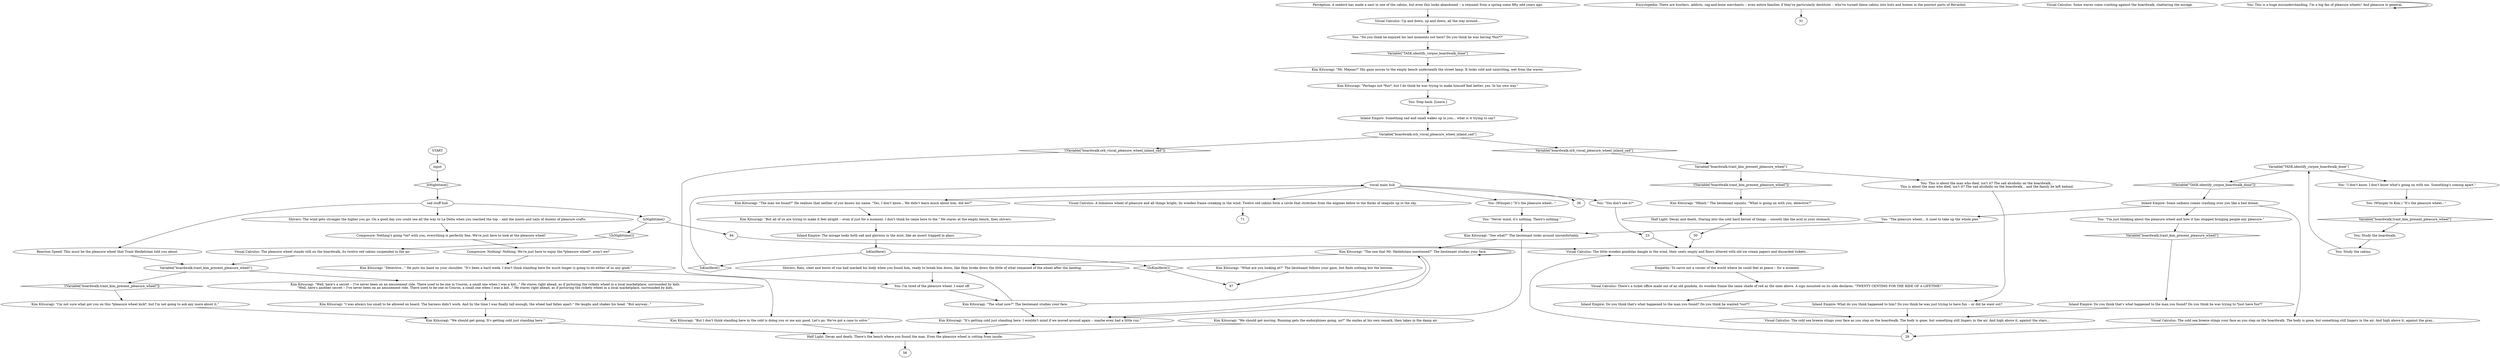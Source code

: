 # Helen - EasterEggs / Pleasure Wheel / Flow – BOARDWALK ORB / viscal pleasure wheel
# Pleasure Wheel viscal on the boardwalk
# ==================================================
digraph G {
	  0 [label="START"];
	  1 [label="input"];
	  2 [label="IsKimHere()"];
	  3 [label="IsKimHere()", shape=diamond];
	  4 [label="!(IsKimHere())", shape=diamond];
	  5 [label="Kim Kitsuragi: \"I'm not sure what got you on this *pleasure wheel kick*, but I'm not going to ask any more about it.\""];
	  6 [label="Variable[\"boardwalk.orb_viscal_pleasure_wheel_inland_sad\"]"];
	  7 [label="Variable[\"boardwalk.orb_viscal_pleasure_wheel_inland_sad\"]", shape=diamond];
	  8 [label="!(Variable[\"boardwalk.orb_viscal_pleasure_wheel_inland_sad\"])", shape=diamond];
	  9 [label="Inland Empire: What do you think happened to him? Do you think he was just trying to have fun -- or did he want out?"];
	  10 [label="Kim Kitsuragi: \"I was always too small to be allowed on board. The harness didn't work. And by the time I was finally tall enough, the wheel had fallen apart.\" He laughs and shakes his head. \"But anyway...\""];
	  11 [label="Half Light: Decay and death. Staring into the cold hard kernel of things -- smooth like the acid in your stomach."];
	  12 [label="Kim Kitsuragi: \"Perhaps not *fun*, but I do think he was trying to make himself feel better, yes. In his own way.\""];
	  13 [label="You: (Whisper.) \"It's the pleasure wheel...\""];
	  14 [label="Kim Kitsuragi: \"But all of us are trying to make it feel alright -- even if just for a moment. I don't think he came here to die.\" He stares at the empty bench, then shivers."];
	  15 [label="Kim Kitsuragi: \"Mr. Méjean?\" His gaze moves to the empty bench underneath the street lamp. It looks cold and uninviting, wet from the waves."];
	  16 [label="Kim Kitsuragi: \"We should get going. It's getting cold just standing here.\""];
	  17 [label="You: \"I'm just thinking about the pleasure wheel and how it has stopped bringing people any pleasure.\""];
	  18 [label="Encyclopedia: There are hustlers, addicts, rag-and-bone merchants -- even entire families if they're particularly destitute -- who've turned these cabins into huts and homes in the poorest parts of Revachol."];
	  19 [label="Inland Empire: Do you think that's what happened to the man you found? Do you think he wanted *out*?"];
	  20 [label="Kim Kitsuragi: \"The what now?\" The lieutenant studies your face."];
	  21 [label="Kim Kitsuragi: \"Mhmh.\" The lieutenant squints. \"What is going on with you, detective?\""];
	  22 [label="Kim Kitsuragi: \"See what?\" The lieutenant looks around uncomfortably."];
	  24 [label="Half Light: Decay and death. There's the bench where you found the man. Even the pleasure wheel is rotting from inside."];
	  25 [label="Kim Kitsuragi: \"Detective...\" He puts his hand on your shoulder. \"It's been a hard week. I don't think standing here for much longer is going to do either of us any good.\""];
	  26 [label="You: (Whisper to Kim.) \"It's the pleasure wheel...\""];
	  27 [label="Visual Calculus: A luminous wheel of pleasure and all things bright, its wooden frame creaking in the wind. Twelve red cabins form a circle that stretches from the engines below to the flocks of seagulls up in the sky."];
	  29 [label="Composure: Nothing's going *on* with you, everything is perfectly fine. We're just here to look at the pleasure wheel!"];
	  32 [label="Kim Kitsuragi: \"We should get moving. Running gets the endorphines going, no?\" He smiles at his own remark, then takes in the damp air."];
	  33 [label="Kim Kitsuragi: \"But I don't think standing here in the cold is doing you or me any good. Let's go. We've got a case to solve.\""];
	  34 [label="Visual Calculus: There's a ticket office made out of an old gondola, its wooden frame the same shade of red as the ones above. A sign mounted on its side declares: \"TWENTY CENTIMS FOR THE RIDE OF A LIFETIME!\""];
	  35 [label="You: Study the cabins."];
	  37 [label="Perception: A seabird has made a nest in one of the cabins, but even this looks abandoned -- a remnant from a spring some fifty odd years ago."];
	  38 [label="Empathy: To carve out a corner of the world where he could feel at peace -- for a moment."];
	  39 [label="You: Step back. [Leave.]"];
	  40 [label="Kim Kitsuragi: \"The man we found?\" He realises that neither of you knows his name. \"Yes, I don't know... We didn't learn much about him, did we?\""];
	  41 [label="Inland Empire: Some sadness comes crashing over you like a bad dream."];
	  42 [label="Composure: Nothing! Nothing. We're just here to enjoy the *pleasure wheel*, aren't we?"];
	  43 [label="Variable[\"boardwalk.trant_kim_present_pleasure_wheel\"]"];
	  44 [label="Variable[\"boardwalk.trant_kim_present_pleasure_wheel\"]", shape=diamond];
	  45 [label="!(Variable[\"boardwalk.trant_kim_present_pleasure_wheel\"])", shape=diamond];
	  46 [label="You: This is about the man who died, isn't it? The sad alcoholic on the boardwalk...\nThis is about the man who died, isn't it? The sad alcoholic on the boardwalk... and the family he left behind."];
	  47 [label="Shivers: The wind gets stronger the higher you go. On a good day you could see all the way to La Delta when you reached the top -- and the masts and sails of dozens of pleasure crafts."];
	  48 [label="Visual Calculus: Up and down, up and down, all the way around..."];
	  49 [label="You: \"Never mind, it's nothing. There's nothing.\""];
	  50 [label="Kim Kitsuragi: \"The one that Mr. Heidelstam mentioned?\" The lieutenant studies your face."];
	  51 [label="You: Study the boardwalk."];
	  52 [label="You: \"You don't see it?\""];
	  53 [label="Shivers: Rain, sleet and bouts of sun had marked his body when you found him, ready to break him down, like they broke down the little of what remained of the wheel after the landing."];
	  54 [label="Visual Calculus: The cold sea breeze stings your face as you step on the boardwalk. The body is gone, but something still lingers in the air. And high above it, against the stars..."];
	  55 [label="sad stuff hub"];
	  58 [label="Visual Calculus: Some waves come crashing against the boardwalk, shattering the mirage."];
	  59 [label="Inland Empire: Something sad and small wakes up in you... what is it trying to say?"];
	  60 [label="You: \"Do you think he enjoyed his last moments out here? Do you think he was having *fun*?\""];
	  61 [label="Visual Calculus: The cold sea breeze stings your face as you step on the boardwalk. The body is gone, but something still lingers in the air. And high above it, against the gray..."];
	  62 [label="Visual Calculus: The pleasure wheel stands still on the boardwalk, its twelve red cabins suspended in the air."];
	  63 [label="Visual Calculus: The little wooden gondolas dangle in the wind, their seats empty and floors littered with old ice cream papers and discarded tickets..."];
	  64 [label="Variable[\"TASK.identify_corpse_boardwalk_done\"]"];
	  65 [label="Variable[\"TASK.identify_corpse_boardwalk_done\"]", shape=diamond];
	  66 [label="!(Variable[\"TASK.identify_corpse_boardwalk_done\"])", shape=diamond];
	  67 [label="You: \"I don't know. I don't know what's going on with me. Something's coming apart.\""];
	  68 [label="You: \"The pleasure wheel... it used to take up the whole pier.\""];
	  69 [label="Kim Kitsuragi: \"It's getting cold just standing here. I wouldn't mind if we moved around again -- maybe even had a little run.\""];
	  70 [label="Inland Empire: The mirage looks both sad and glorious in the mist, like an insect trapped in glass."];
	  73 [label="Kim Kitsuragi: \"What are you looking at?\" The lieutenant follows your gaze, but finds nothing but the horizon."];
	  74 [label="viscal main hub"];
	  75 [label="Variable[\"boardwalk.trant_kim_present_pleasure_wheel\"]"];
	  76 [label="Variable[\"boardwalk.trant_kim_present_pleasure_wheel\"]", shape=diamond];
	  77 [label="!(Variable[\"boardwalk.trant_kim_present_pleasure_wheel\"])", shape=diamond];
	  78 [label="Kim Kitsuragi: \"Well, here's a secret -- I've never been on an amusement ride. There used to be one in Couron, a small one when I was a kid...\" He stares right ahead, as if picturing the rickety wheel in a local marketplace, surrounded by kids.\n\"Well, here's another secret -- I've never been on an amusement ride. There used to be one in Couron, a small one when I was a kid...\" He stares right ahead, as if picturing the rickety wheel in a local marketplace, surrounded by kids."];
	  79 [label="Inland Empire: Do you think that's what happened to the man you found? Do you think he was trying to *just have fun*?"];
	  80 [label="You: This is a huge misunderstanding, I'm a big fan of pleasure wheels! And pleasure in general."];
	  81 [label="IsNighttime()"];
	  82 [label="IsNighttime()", shape=diamond];
	  83 [label="!(IsNighttime())", shape=diamond];
	  85 [label="You: I'm tired of the pleasure wheel. I want off."];
	  86 [label="Reaction Speed: This must be the pleasure wheel that Trant Heidelstam told you about."];
	  0 -> 1
	  1 -> 82
	  2 -> 3
	  2 -> 4
	  3 -> 74
	  4 -> 87
	  5 -> 16
	  6 -> 8
	  6 -> 7
	  7 -> 43
	  8 -> 85
	  9 -> 54
	  10 -> 16
	  11 -> 30
	  12 -> 39
	  13 -> 49
	  14 -> 70
	  15 -> 12
	  16 -> 24
	  17 -> 76
	  18 -> 31
	  19 -> 54
	  20 -> 50
	  20 -> 69
	  20 -> 53
	  21 -> 11
	  22 -> 50
	  22 -> 69
	  23 -> 63
	  24 -> 56
	  25 -> 33
	  26 -> 44
	  27 -> 71
	  28 -> 63
	  29 -> 42
	  30 -> 63
	  32 -> 24
	  33 -> 24
	  34 -> 19
	  35 -> 64
	  37 -> 48
	  38 -> 34
	  39 -> 59
	  40 -> 14
	  41 -> 17
	  41 -> 68
	  41 -> 61
	  42 -> 25
	  43 -> 45
	  43 -> 46
	  44 -> 51
	  45 -> 21
	  46 -> 9
	  47 -> 29
	  48 -> 60
	  49 -> 22
	  50 -> 50
	  50 -> 69
	  50 -> 53
	  51 -> 35
	  52 -> 23
	  53 -> 85
	  54 -> 28
	  55 -> 81
	  55 -> 86
	  55 -> 47
	  59 -> 6
	  60 -> 65
	  61 -> 28
	  62 -> 75
	  63 -> 38
	  64 -> 66
	  64 -> 67
	  65 -> 15
	  66 -> 41
	  67 -> 26
	  68 -> 22
	  69 -> 24
	  70 -> 2
	  73 -> 87
	  74 -> 36
	  74 -> 40
	  74 -> 13
	  74 -> 52
	  74 -> 27
	  75 -> 77
	  75 -> 78
	  76 -> 79
	  77 -> 5
	  78 -> 10
	  79 -> 54
	  80 -> 80
	  81 -> 83
	  81 -> 84
	  82 -> 55
	  83 -> 62
	  84 -> 63
	  85 -> 20
	  86 -> 75
}

